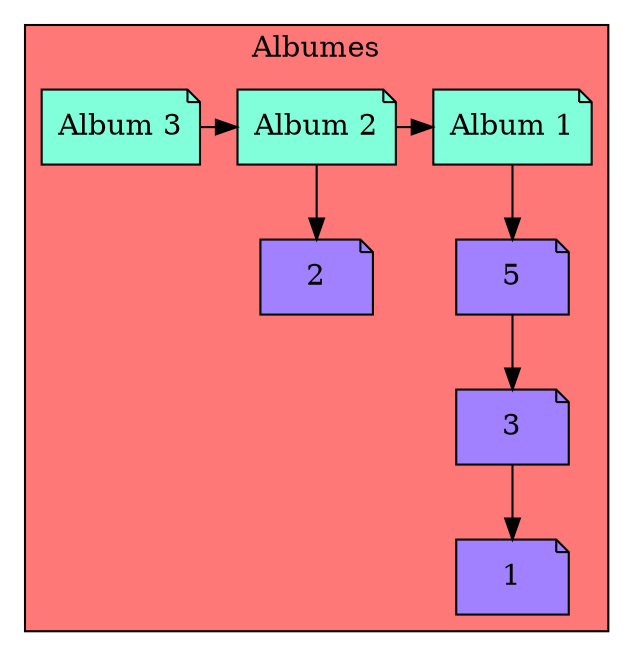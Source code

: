 digraph G {
node[shape=note fillcolor="#A181FF" style =filled]
subgraph cluster_p{
    label= " Albumes "
    bgcolor = "#FF7878"
	Nodo269520760[label="Album 3",fillcolor="#81FFDA" group=0 ]
	Nodo1513986765[label="Album 2",fillcolor="#81FFDA" group=1 ]
	Nodo1943163089[label="Album 1",fillcolor="#81FFDA" group=2 ]
	
Nodo269520760 -> Nodo1513986765
	
Nodo1513986765 -> Nodo1943163089
2[group=1];
	
Nodo1513986765->2;
5[group=2];
5->3
3[group=2];
3->1
1[group=2];
	
Nodo1943163089->5;
{rank=same;Nodo269520760;Nodo1513986765;Nodo1943163089;}
}}